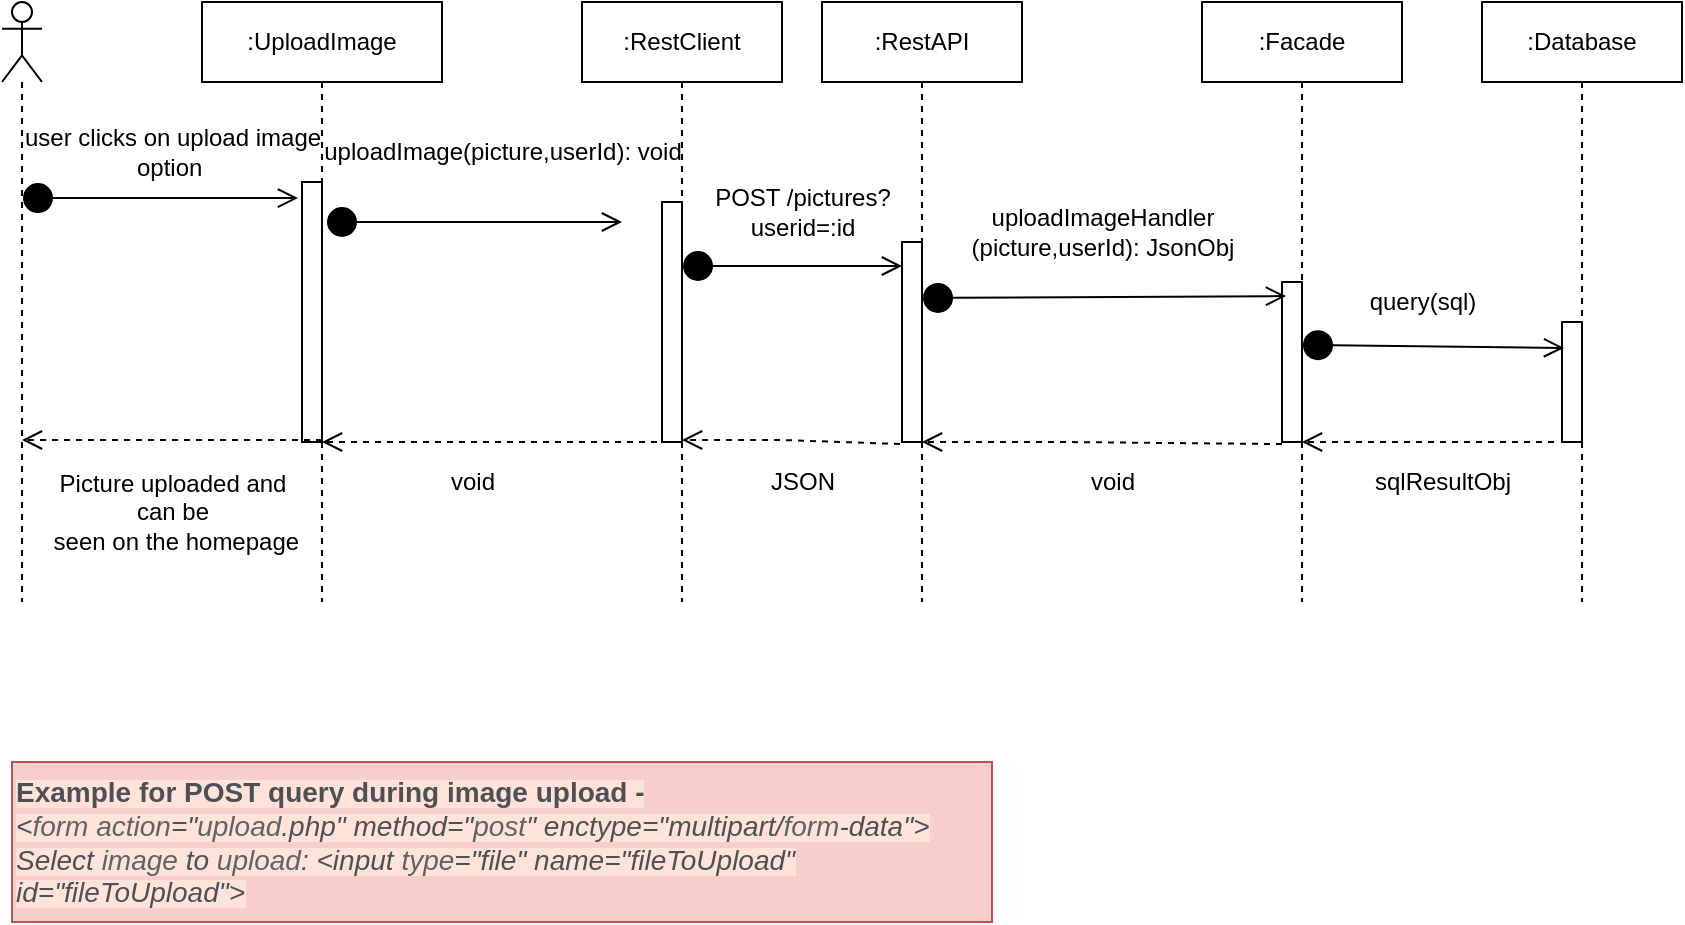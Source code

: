 <mxfile version="19.0.3" type="google"><diagram id="0eAh4zzZHOI5fNtVla1X" name="Page-1"><mxGraphModel grid="1" page="1" gridSize="10" guides="1" tooltips="1" connect="1" arrows="1" fold="1" pageScale="1" pageWidth="850" pageHeight="1100" math="0" shadow="0" extFonts="Permanent Marker^https://fonts.googleapis.com/css?family=Permanent+Marker"><root><mxCell id="0"/><mxCell id="1" parent="0"/><mxCell id="RrLa7jpMVjduxr5zetjl-1" value="" style="shape=umlLifeline;participant=umlActor;perimeter=lifelinePerimeter;whiteSpace=wrap;html=1;container=1;collapsible=0;recursiveResize=0;verticalAlign=top;spacingTop=36;outlineConnect=0;" vertex="1" parent="1"><mxGeometry y="60" width="20" height="300" as="geometry"/></mxCell><mxCell id="RrLa7jpMVjduxr5zetjl-2" value=":UploadImage" style="shape=umlLifeline;perimeter=lifelinePerimeter;whiteSpace=wrap;html=1;container=1;collapsible=0;recursiveResize=0;outlineConnect=0;" vertex="1" parent="1"><mxGeometry x="100" y="60" width="120" height="300" as="geometry"/></mxCell><mxCell id="RrLa7jpMVjduxr5zetjl-7" value="" style="html=1;points=[];perimeter=orthogonalPerimeter;" vertex="1" parent="RrLa7jpMVjduxr5zetjl-2"><mxGeometry x="50" y="90" width="10" height="130" as="geometry"/></mxCell><mxCell id="RrLa7jpMVjduxr5zetjl-31" value="Picture uploaded and &lt;br&gt;can be&lt;br&gt;&amp;nbsp;seen on the homepage" style="text;html=1;align=center;verticalAlign=middle;resizable=0;points=[];autosize=1;" vertex="1" parent="RrLa7jpMVjduxr5zetjl-2"><mxGeometry x="-85" y="230" width="140" height="50" as="geometry"/></mxCell><mxCell id="RrLa7jpMVjduxr5zetjl-3" value=":RestClient" style="shape=umlLifeline;perimeter=lifelinePerimeter;whiteSpace=wrap;html=1;container=1;collapsible=0;recursiveResize=0;outlineConnect=0;" vertex="1" parent="1"><mxGeometry x="290" y="60" width="100" height="300" as="geometry"/></mxCell><mxCell id="RrLa7jpMVjduxr5zetjl-8" value="" style="html=1;points=[];perimeter=orthogonalPerimeter;" vertex="1" parent="RrLa7jpMVjduxr5zetjl-3"><mxGeometry x="40" y="100" width="10" height="120" as="geometry"/></mxCell><mxCell id="RrLa7jpMVjduxr5zetjl-4" value=":RestAPI" style="shape=umlLifeline;perimeter=lifelinePerimeter;whiteSpace=wrap;html=1;container=1;collapsible=0;recursiveResize=0;outlineConnect=0;" vertex="1" parent="1"><mxGeometry x="410" y="60" width="100" height="300" as="geometry"/></mxCell><mxCell id="RrLa7jpMVjduxr5zetjl-5" value=":Facade" style="shape=umlLifeline;perimeter=lifelinePerimeter;whiteSpace=wrap;html=1;container=1;collapsible=0;recursiveResize=0;outlineConnect=0;" vertex="1" parent="1"><mxGeometry x="600" y="60" width="100" height="300" as="geometry"/></mxCell><mxCell id="RrLa7jpMVjduxr5zetjl-6" value=":Database" style="shape=umlLifeline;perimeter=lifelinePerimeter;whiteSpace=wrap;html=1;container=1;collapsible=0;recursiveResize=0;outlineConnect=0;" vertex="1" parent="1"><mxGeometry x="740" y="60" width="100" height="300" as="geometry"/></mxCell><mxCell id="RrLa7jpMVjduxr5zetjl-9" value="" style="html=1;points=[];perimeter=orthogonalPerimeter;" vertex="1" parent="1"><mxGeometry x="450" y="180" width="10" height="100" as="geometry"/></mxCell><mxCell id="RrLa7jpMVjduxr5zetjl-10" value="" style="html=1;points=[];perimeter=orthogonalPerimeter;" vertex="1" parent="1"><mxGeometry x="640" y="200" width="10" height="80" as="geometry"/></mxCell><mxCell id="RrLa7jpMVjduxr5zetjl-11" value="" style="html=1;points=[];perimeter=orthogonalPerimeter;" vertex="1" parent="1"><mxGeometry x="780" y="220" width="10" height="60" as="geometry"/></mxCell><mxCell id="RrLa7jpMVjduxr5zetjl-12" value="return" style="html=1;verticalAlign=bottom;endArrow=open;dashed=1;endSize=8;" edge="1" parent="1" target="RrLa7jpMVjduxr5zetjl-1"><mxGeometry x="0.448" y="221" relative="1" as="geometry"><mxPoint x="160" y="279" as="sourcePoint"/><mxPoint x="80" y="279" as="targetPoint"/><Array as="points"><mxPoint x="120" y="279"/></Array><mxPoint as="offset"/></mxGeometry></mxCell><mxCell id="RrLa7jpMVjduxr5zetjl-13" value="return" style="html=1;verticalAlign=bottom;endArrow=open;dashed=1;endSize=8;" edge="1" parent="1" source="RrLa7jpMVjduxr5zetjl-3"><mxGeometry x="1" y="221" relative="1" as="geometry"><mxPoint x="280.5" y="280" as="sourcePoint"/><mxPoint x="160" y="280" as="targetPoint"/><Array as="points"><mxPoint x="240.5" y="280"/></Array><mxPoint x="-69" y="-11" as="offset"/></mxGeometry></mxCell><mxCell id="RrLa7jpMVjduxr5zetjl-14" value="return" style="html=1;verticalAlign=bottom;endArrow=open;dashed=1;endSize=8;exitX=-0.1;exitY=1.01;exitDx=0;exitDy=0;exitPerimeter=0;" edge="1" parent="1" source="RrLa7jpMVjduxr5zetjl-9"><mxGeometry x="1" y="312" relative="1" as="geometry"><mxPoint x="430.5" y="279" as="sourcePoint"/><mxPoint x="340" y="279" as="targetPoint"/><Array as="points"><mxPoint x="390.5" y="279"/></Array><mxPoint x="-230" y="-101" as="offset"/></mxGeometry></mxCell><mxCell id="RrLa7jpMVjduxr5zetjl-15" value="return" style="html=1;verticalAlign=bottom;endArrow=open;dashed=1;endSize=8;exitX=0;exitY=1.013;exitDx=0;exitDy=0;exitPerimeter=0;" edge="1" parent="1" source="RrLa7jpMVjduxr5zetjl-10"><mxGeometry x="1" y="422" relative="1" as="geometry"><mxPoint x="570.5" y="280" as="sourcePoint"/><mxPoint x="460" y="280" as="targetPoint"/><Array as="points"><mxPoint x="530.5" y="280"/></Array><mxPoint x="-360" y="-202" as="offset"/></mxGeometry></mxCell><mxCell id="RrLa7jpMVjduxr5zetjl-16" value="return" style="html=1;verticalAlign=bottom;endArrow=open;dashed=1;endSize=8;exitX=-0.4;exitY=1;exitDx=0;exitDy=0;exitPerimeter=0;" edge="1" parent="1" source="RrLa7jpMVjduxr5zetjl-11"><mxGeometry x="1" y="555" relative="1" as="geometry"><mxPoint x="760.5" y="280" as="sourcePoint"/><mxPoint x="650" y="280" as="targetPoint"/><Array as="points"><mxPoint x="720.5" y="280"/></Array><mxPoint x="-510" y="-335" as="offset"/></mxGeometry></mxCell><mxCell id="RrLa7jpMVjduxr5zetjl-17" value="dispatch" style="html=1;verticalAlign=bottom;startArrow=circle;startFill=1;endArrow=open;startSize=6;endSize=8;entryX=-0.2;entryY=0.062;entryDx=0;entryDy=0;entryPerimeter=0;" edge="1" parent="1" source="RrLa7jpMVjduxr5zetjl-1" target="RrLa7jpMVjduxr5zetjl-7"><mxGeometry x="-0.369" y="-331" width="80" relative="1" as="geometry"><mxPoint x="50" y="160" as="sourcePoint"/><mxPoint x="130" y="160" as="targetPoint"/><mxPoint as="offset"/></mxGeometry></mxCell><mxCell id="RrLa7jpMVjduxr5zetjl-18" value="dispatch" style="html=1;verticalAlign=bottom;startArrow=circle;startFill=1;endArrow=open;startSize=6;endSize=8;" edge="1" parent="1"><mxGeometry x="-1" y="-338" width="80" relative="1" as="geometry"><mxPoint x="162" y="170" as="sourcePoint"/><mxPoint x="310" y="170" as="targetPoint"/><mxPoint x="-72" y="-8" as="offset"/></mxGeometry></mxCell><mxCell id="RrLa7jpMVjduxr5zetjl-19" value="dispatch" style="html=1;verticalAlign=bottom;startArrow=circle;startFill=1;endArrow=open;startSize=6;endSize=8;" edge="1" parent="1"><mxGeometry x="-1" y="-363" width="80" relative="1" as="geometry"><mxPoint x="340" y="192" as="sourcePoint"/><mxPoint x="450" y="192" as="targetPoint"/><mxPoint x="-207" y="-65" as="offset"/></mxGeometry></mxCell><mxCell id="RrLa7jpMVjduxr5zetjl-20" value="dispatch" style="html=1;verticalAlign=bottom;startArrow=circle;startFill=1;endArrow=open;startSize=6;endSize=8;entryX=0.2;entryY=0.088;entryDx=0;entryDy=0;entryPerimeter=0;exitX=1;exitY=0.28;exitDx=0;exitDy=0;exitPerimeter=0;" edge="1" parent="1" source="RrLa7jpMVjduxr5zetjl-9" target="RrLa7jpMVjduxr5zetjl-10"><mxGeometry x="-1" y="-477" width="80" relative="1" as="geometry"><mxPoint x="460" y="210.97" as="sourcePoint"/><mxPoint x="585" y="208" as="targetPoint"/><mxPoint x="-394" y="-188" as="offset"/></mxGeometry></mxCell><mxCell id="RrLa7jpMVjduxr5zetjl-21" value="dispatch" style="html=1;verticalAlign=bottom;startArrow=circle;startFill=1;endArrow=open;startSize=6;endSize=8;" edge="1" parent="1"><mxGeometry x="-1" y="-554" width="80" relative="1" as="geometry"><mxPoint x="650" y="231.48" as="sourcePoint"/><mxPoint x="781" y="233" as="targetPoint"/><mxPoint x="-513" y="-295" as="offset"/></mxGeometry></mxCell><mxCell id="RrLa7jpMVjduxr5zetjl-22" value="user clicks on upload image&lt;br&gt;option&amp;nbsp;" style="text;html=1;align=center;verticalAlign=middle;resizable=0;points=[];autosize=1;" vertex="1" parent="1"><mxGeometry x="5" y="120" width="160" height="30" as="geometry"/></mxCell><mxCell id="RrLa7jpMVjduxr5zetjl-23" value="&lt;span style=&quot;text-align: left;&quot;&gt;uploadImage(picture,userId): void&lt;/span&gt;&lt;span style=&quot;text-align: left&quot;&gt;&lt;br&gt;&lt;/span&gt;" style="text;html=1;align=center;verticalAlign=middle;resizable=0;points=[];autosize=1;" vertex="1" parent="1"><mxGeometry x="155" y="125" width="190" height="20" as="geometry"/></mxCell><mxCell id="RrLa7jpMVjduxr5zetjl-24" value="POST /pictures?&lt;br&gt;userid=:id" style="text;html=1;align=center;verticalAlign=middle;resizable=0;points=[];autosize=1;" vertex="1" parent="1"><mxGeometry x="350" y="150" width="100" height="30" as="geometry"/></mxCell><mxCell id="RrLa7jpMVjduxr5zetjl-25" value="&lt;span style=&quot;text-align: left;&quot;&gt;uploadImageHandler&lt;br&gt;(picture,userId)&lt;/span&gt;&lt;span style=&quot;background-color: initial; text-align: left;&quot;&gt;: JsonObj&lt;/span&gt;&lt;span style=&quot;text-align: left;&quot;&gt;&lt;br&gt;&lt;/span&gt;" style="text;html=1;align=center;verticalAlign=middle;resizable=0;points=[];autosize=1;" vertex="1" parent="1"><mxGeometry x="475" y="160" width="150" height="30" as="geometry"/></mxCell><mxCell id="RrLa7jpMVjduxr5zetjl-26" value="query(sql)" style="text;html=1;align=center;verticalAlign=middle;resizable=0;points=[];autosize=1;" vertex="1" parent="1"><mxGeometry x="675" y="200" width="70" height="20" as="geometry"/></mxCell><mxCell id="RrLa7jpMVjduxr5zetjl-27" value="sqlResultObj" style="text;html=1;align=center;verticalAlign=middle;resizable=0;points=[];autosize=1;" vertex="1" parent="1"><mxGeometry x="680" y="290" width="80" height="20" as="geometry"/></mxCell><mxCell id="RrLa7jpMVjduxr5zetjl-28" value="void" style="text;html=1;align=center;verticalAlign=middle;resizable=0;points=[];autosize=1;" vertex="1" parent="1"><mxGeometry x="535" y="290" width="40" height="20" as="geometry"/></mxCell><mxCell id="RrLa7jpMVjduxr5zetjl-29" value="JSON" style="text;html=1;align=center;verticalAlign=middle;resizable=0;points=[];autosize=1;" vertex="1" parent="1"><mxGeometry x="375" y="290" width="50" height="20" as="geometry"/></mxCell><mxCell id="RrLa7jpMVjduxr5zetjl-30" value="void" style="text;html=1;align=center;verticalAlign=middle;resizable=0;points=[];autosize=1;" vertex="1" parent="1"><mxGeometry x="215" y="290" width="40" height="20" as="geometry"/></mxCell><mxCell id="SBBegsUEMa32mszH46-u-1" value="&lt;span style=&quot;background-color: rgb(255, 227, 217);&quot;&gt;&lt;span style=&quot;color: rgb(77, 81, 86); font-family: arial, sans-serif; font-size: 14px; font-variant-ligatures: normal; font-variant-caps: normal; letter-spacing: normal; orphans: 2; text-align: left; text-indent: 0px; text-transform: none; widows: 2; word-spacing: 0px; -webkit-text-stroke-width: 0px; text-decoration-thickness: initial; text-decoration-style: initial; text-decoration-color: initial; float: none; display: inline !important;&quot;&gt;&lt;span style=&quot;font-style: normal;&quot;&gt;Example for POST query during image upload -&lt;/span&gt;&lt;br&gt;&lt;span style=&quot;font-weight: normal;&quot;&gt;&amp;lt;&lt;/span&gt;&lt;/span&gt;&lt;span style=&quot;font-weight: normal;&quot;&gt;&lt;em style=&quot;color: rgb(95, 99, 104); font-family: arial, sans-serif; font-size: 14px; font-variant-ligatures: normal; font-variant-caps: normal; letter-spacing: normal; orphans: 2; text-align: left; text-indent: 0px; text-transform: none; widows: 2; word-spacing: 0px; -webkit-text-stroke-width: 0px; text-decoration-thickness: initial; text-decoration-style: initial; text-decoration-color: initial;&quot;&gt;form action&lt;/em&gt;&lt;span style=&quot;color: rgb(77, 81, 86); font-family: arial, sans-serif; font-size: 14px; font-variant-ligatures: normal; font-variant-caps: normal; letter-spacing: normal; orphans: 2; text-align: left; text-indent: 0px; text-transform: none; widows: 2; word-spacing: 0px; -webkit-text-stroke-width: 0px; text-decoration-thickness: initial; text-decoration-style: initial; text-decoration-color: initial; float: none; display: inline !important;&quot;&gt;=&quot;&lt;/span&gt;&lt;em style=&quot;color: rgb(95, 99, 104); font-family: arial, sans-serif; font-size: 14px; font-variant-ligatures: normal; font-variant-caps: normal; letter-spacing: normal; orphans: 2; text-align: left; text-indent: 0px; text-transform: none; widows: 2; word-spacing: 0px; -webkit-text-stroke-width: 0px; text-decoration-thickness: initial; text-decoration-style: initial; text-decoration-color: initial;&quot;&gt;upload&lt;/em&gt;&lt;span style=&quot;color: rgb(77, 81, 86); font-family: arial, sans-serif; font-size: 14px; font-variant-ligatures: normal; font-variant-caps: normal; letter-spacing: normal; orphans: 2; text-align: left; text-indent: 0px; text-transform: none; widows: 2; word-spacing: 0px; -webkit-text-stroke-width: 0px; text-decoration-thickness: initial; text-decoration-style: initial; text-decoration-color: initial; float: none; display: inline !important;&quot;&gt;.php&quot; method=&quot;&lt;/span&gt;&lt;em style=&quot;color: rgb(95, 99, 104); font-family: arial, sans-serif; font-size: 14px; font-variant-ligatures: normal; font-variant-caps: normal; letter-spacing: normal; orphans: 2; text-align: left; text-indent: 0px; text-transform: none; widows: 2; word-spacing: 0px; -webkit-text-stroke-width: 0px; text-decoration-thickness: initial; text-decoration-style: initial; text-decoration-color: initial;&quot;&gt;post&lt;/em&gt;&lt;span style=&quot;color: rgb(77, 81, 86); font-family: arial, sans-serif; font-size: 14px; font-variant-ligatures: normal; font-variant-caps: normal; letter-spacing: normal; orphans: 2; text-align: left; text-indent: 0px; text-transform: none; widows: 2; word-spacing: 0px; -webkit-text-stroke-width: 0px; text-decoration-thickness: initial; text-decoration-style: initial; text-decoration-color: initial; float: none; display: inline !important;&quot;&gt;&quot; enctype=&quot;multipart/&lt;/span&gt;&lt;em style=&quot;color: rgb(95, 99, 104); font-family: arial, sans-serif; font-size: 14px; font-variant-ligatures: normal; font-variant-caps: normal; letter-spacing: normal; orphans: 2; text-align: left; text-indent: 0px; text-transform: none; widows: 2; word-spacing: 0px; -webkit-text-stroke-width: 0px; text-decoration-thickness: initial; text-decoration-style: initial; text-decoration-color: initial;&quot;&gt;form&lt;/em&gt;&lt;span style=&quot;color: rgb(77, 81, 86); font-family: arial, sans-serif; font-size: 14px; font-variant-ligatures: normal; font-variant-caps: normal; letter-spacing: normal; orphans: 2; text-align: left; text-indent: 0px; text-transform: none; widows: 2; word-spacing: 0px; -webkit-text-stroke-width: 0px; text-decoration-thickness: initial; text-decoration-style: initial; text-decoration-color: initial; float: none; display: inline !important;&quot;&gt;-data&quot;&amp;gt; Select&lt;span&gt;&amp;nbsp;&lt;/span&gt;&lt;/span&gt;&lt;em style=&quot;color: rgb(95, 99, 104); font-family: arial, sans-serif; font-size: 14px; font-variant-ligatures: normal; font-variant-caps: normal; letter-spacing: normal; orphans: 2; text-align: left; text-indent: 0px; text-transform: none; widows: 2; word-spacing: 0px; -webkit-text-stroke-width: 0px; text-decoration-thickness: initial; text-decoration-style: initial; text-decoration-color: initial;&quot;&gt;image&lt;/em&gt;&lt;span style=&quot;color: rgb(77, 81, 86); font-family: arial, sans-serif; font-size: 14px; font-variant-ligatures: normal; font-variant-caps: normal; letter-spacing: normal; orphans: 2; text-align: left; text-indent: 0px; text-transform: none; widows: 2; word-spacing: 0px; -webkit-text-stroke-width: 0px; text-decoration-thickness: initial; text-decoration-style: initial; text-decoration-color: initial; float: none; display: inline !important;&quot;&gt;&lt;span&gt;&amp;nbsp;&lt;/span&gt;to&lt;span&gt;&amp;nbsp;&lt;/span&gt;&lt;/span&gt;&lt;em style=&quot;color: rgb(95, 99, 104); font-family: arial, sans-serif; font-size: 14px; font-variant-ligatures: normal; font-variant-caps: normal; letter-spacing: normal; orphans: 2; text-align: left; text-indent: 0px; text-transform: none; widows: 2; word-spacing: 0px; -webkit-text-stroke-width: 0px; text-decoration-thickness: initial; text-decoration-style: initial; text-decoration-color: initial;&quot;&gt;upload&lt;/em&gt;&lt;span style=&quot;color: rgb(77, 81, 86); font-family: arial, sans-serif; font-size: 14px; font-variant-ligatures: normal; font-variant-caps: normal; letter-spacing: normal; orphans: 2; text-align: left; text-indent: 0px; text-transform: none; widows: 2; word-spacing: 0px; -webkit-text-stroke-width: 0px; text-decoration-thickness: initial; text-decoration-style: initial; text-decoration-color: initial; float: none; display: inline !important;&quot;&gt;: &amp;lt;input&lt;span&gt;&amp;nbsp;&lt;/span&gt;&lt;/span&gt;&lt;em style=&quot;color: rgb(95, 99, 104); font-family: arial, sans-serif; font-size: 14px; font-variant-ligatures: normal; font-variant-caps: normal; letter-spacing: normal; orphans: 2; text-align: left; text-indent: 0px; text-transform: none; widows: 2; word-spacing: 0px; -webkit-text-stroke-width: 0px; text-decoration-thickness: initial; text-decoration-style: initial; text-decoration-color: initial;&quot;&gt;type&lt;/em&gt;&lt;span style=&quot;color: rgb(77, 81, 86); font-family: arial, sans-serif; font-size: 14px; font-variant-ligatures: normal; font-variant-caps: normal; letter-spacing: normal; orphans: 2; text-align: left; text-indent: 0px; text-transform: none; widows: 2; word-spacing: 0px; -webkit-text-stroke-width: 0px; text-decoration-thickness: initial; text-decoration-style: initial; text-decoration-color: initial; float: none; display: inline !important;&quot;&gt;=&quot;file&quot; name=&quot;fileToUpload&quot; id=&quot;fileToUpload&quot;&amp;gt;&lt;/span&gt;&lt;/span&gt;&lt;/span&gt;" style="text;whiteSpace=wrap;html=1;fillColor=#f8cecc;strokeColor=#b85450;fontStyle=3" vertex="1" parent="1"><mxGeometry x="5" y="440" width="490" height="80" as="geometry"/></mxCell></root></mxGraphModel></diagram></mxfile>